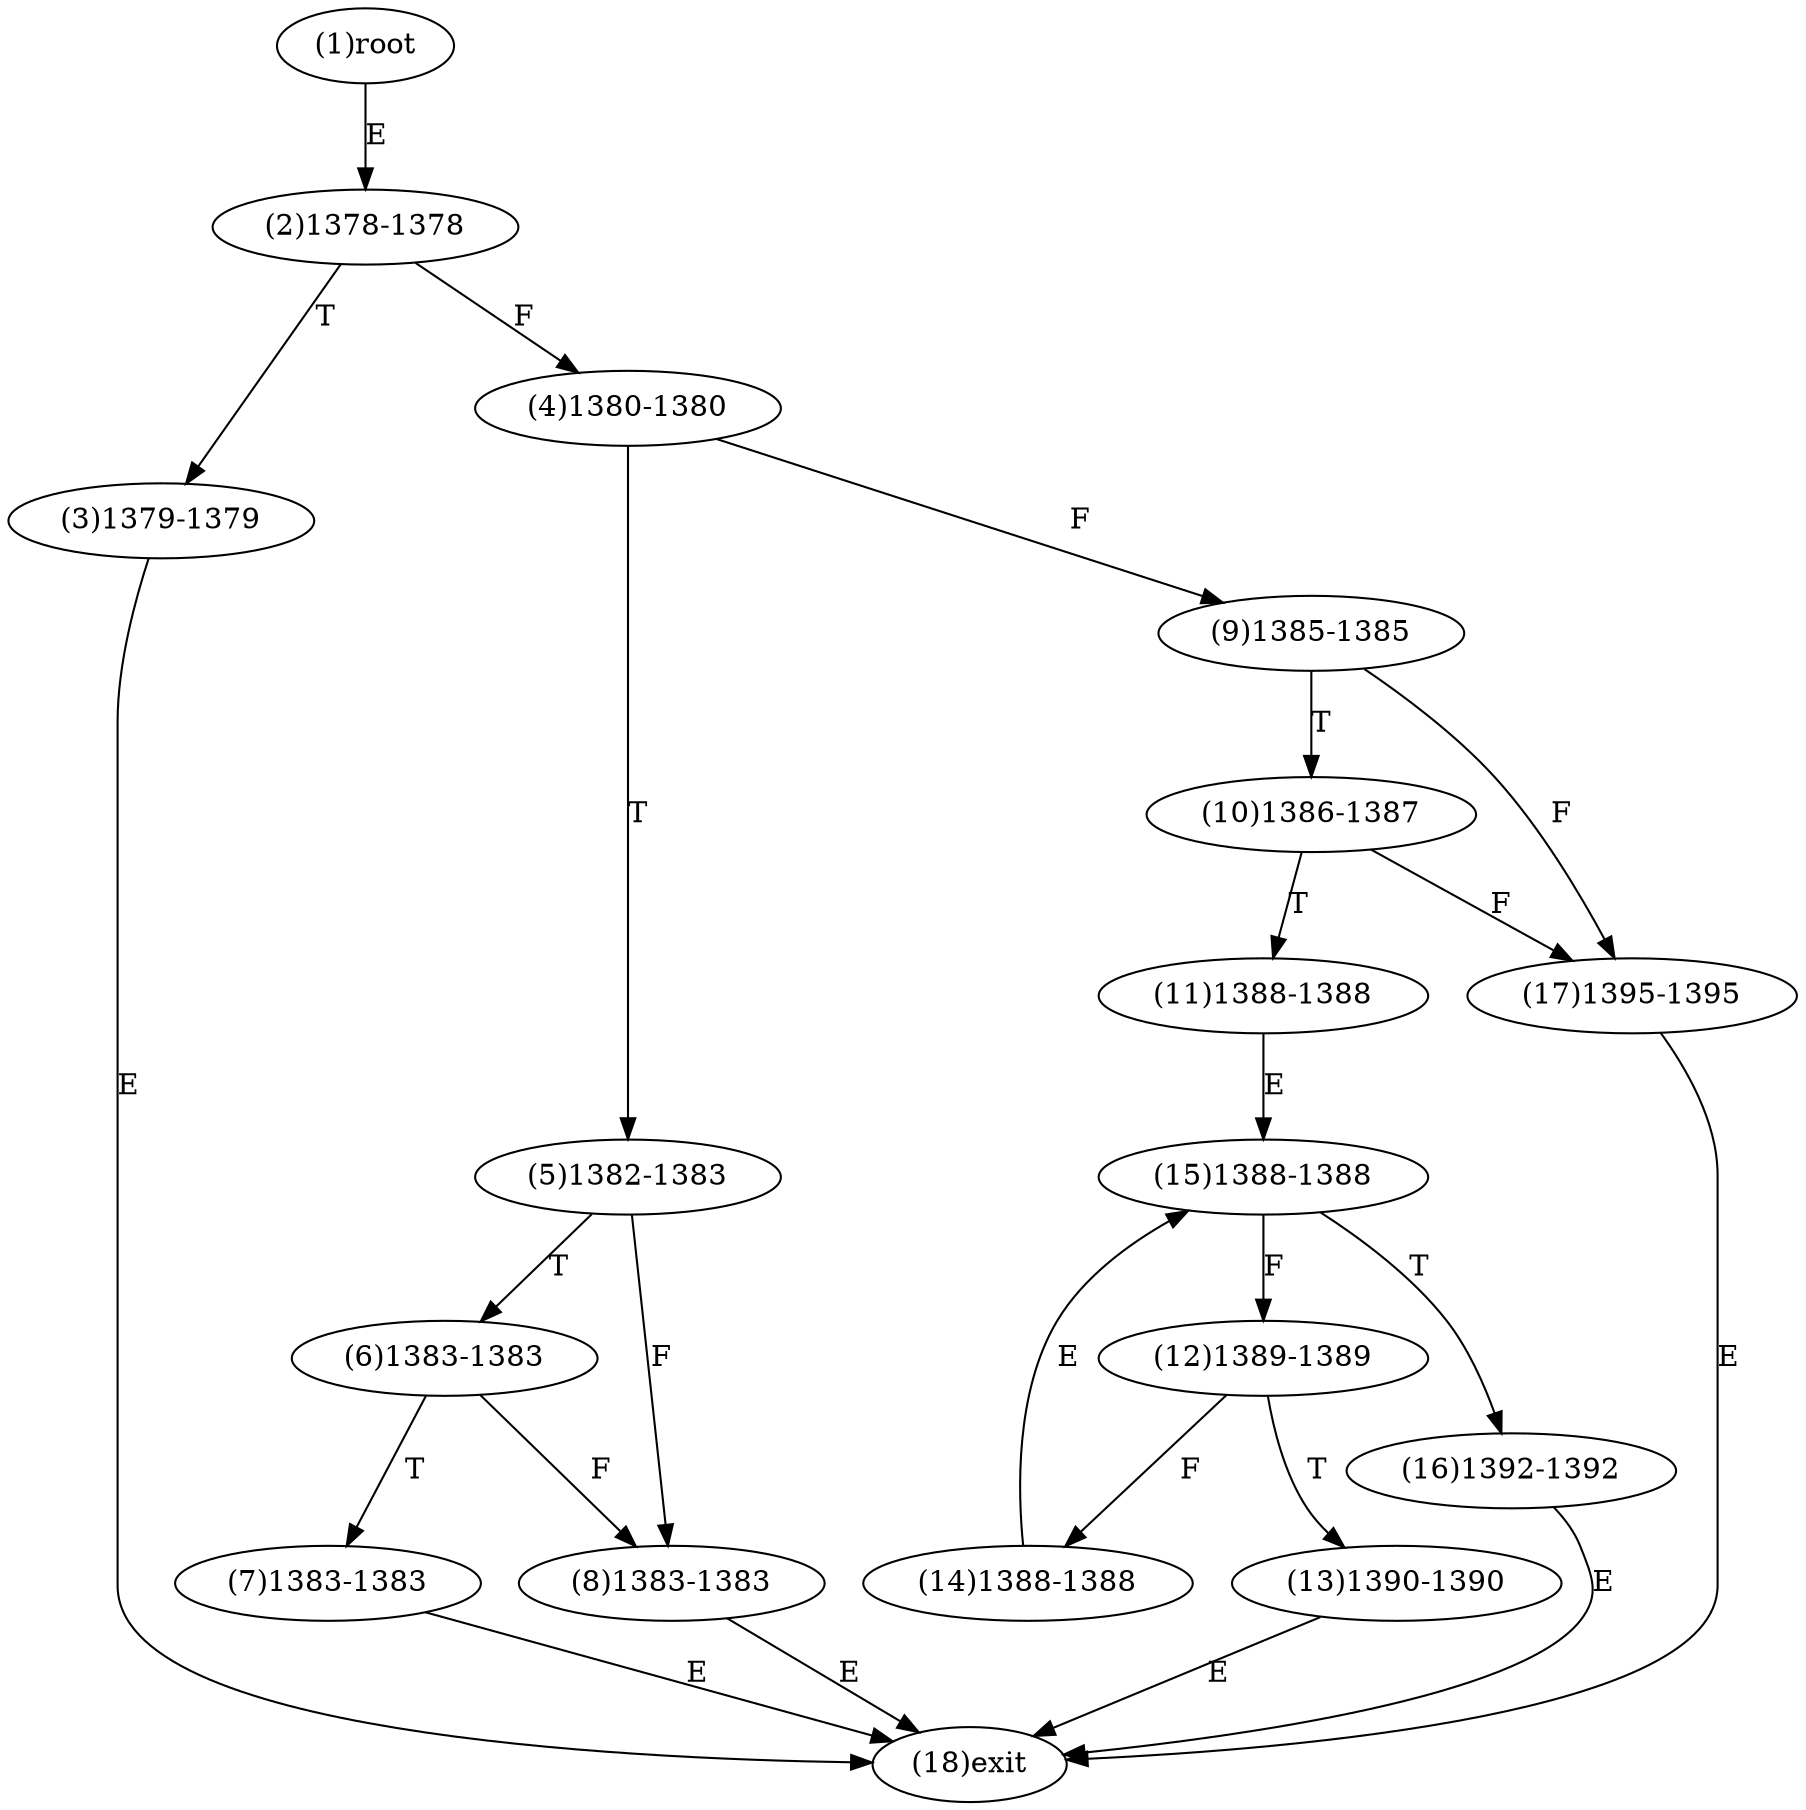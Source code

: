 digraph "" { 
1[ label="(1)root"];
2[ label="(2)1378-1378"];
3[ label="(3)1379-1379"];
4[ label="(4)1380-1380"];
5[ label="(5)1382-1383"];
6[ label="(6)1383-1383"];
7[ label="(7)1383-1383"];
8[ label="(8)1383-1383"];
9[ label="(9)1385-1385"];
10[ label="(10)1386-1387"];
11[ label="(11)1388-1388"];
12[ label="(12)1389-1389"];
13[ label="(13)1390-1390"];
14[ label="(14)1388-1388"];
15[ label="(15)1388-1388"];
17[ label="(17)1395-1395"];
16[ label="(16)1392-1392"];
18[ label="(18)exit"];
1->2[ label="E"];
2->4[ label="F"];
2->3[ label="T"];
3->18[ label="E"];
4->9[ label="F"];
4->5[ label="T"];
5->8[ label="F"];
5->6[ label="T"];
6->8[ label="F"];
6->7[ label="T"];
7->18[ label="E"];
8->18[ label="E"];
9->17[ label="F"];
9->10[ label="T"];
10->17[ label="F"];
10->11[ label="T"];
11->15[ label="E"];
12->14[ label="F"];
12->13[ label="T"];
13->18[ label="E"];
14->15[ label="E"];
15->12[ label="F"];
15->16[ label="T"];
16->18[ label="E"];
17->18[ label="E"];
}